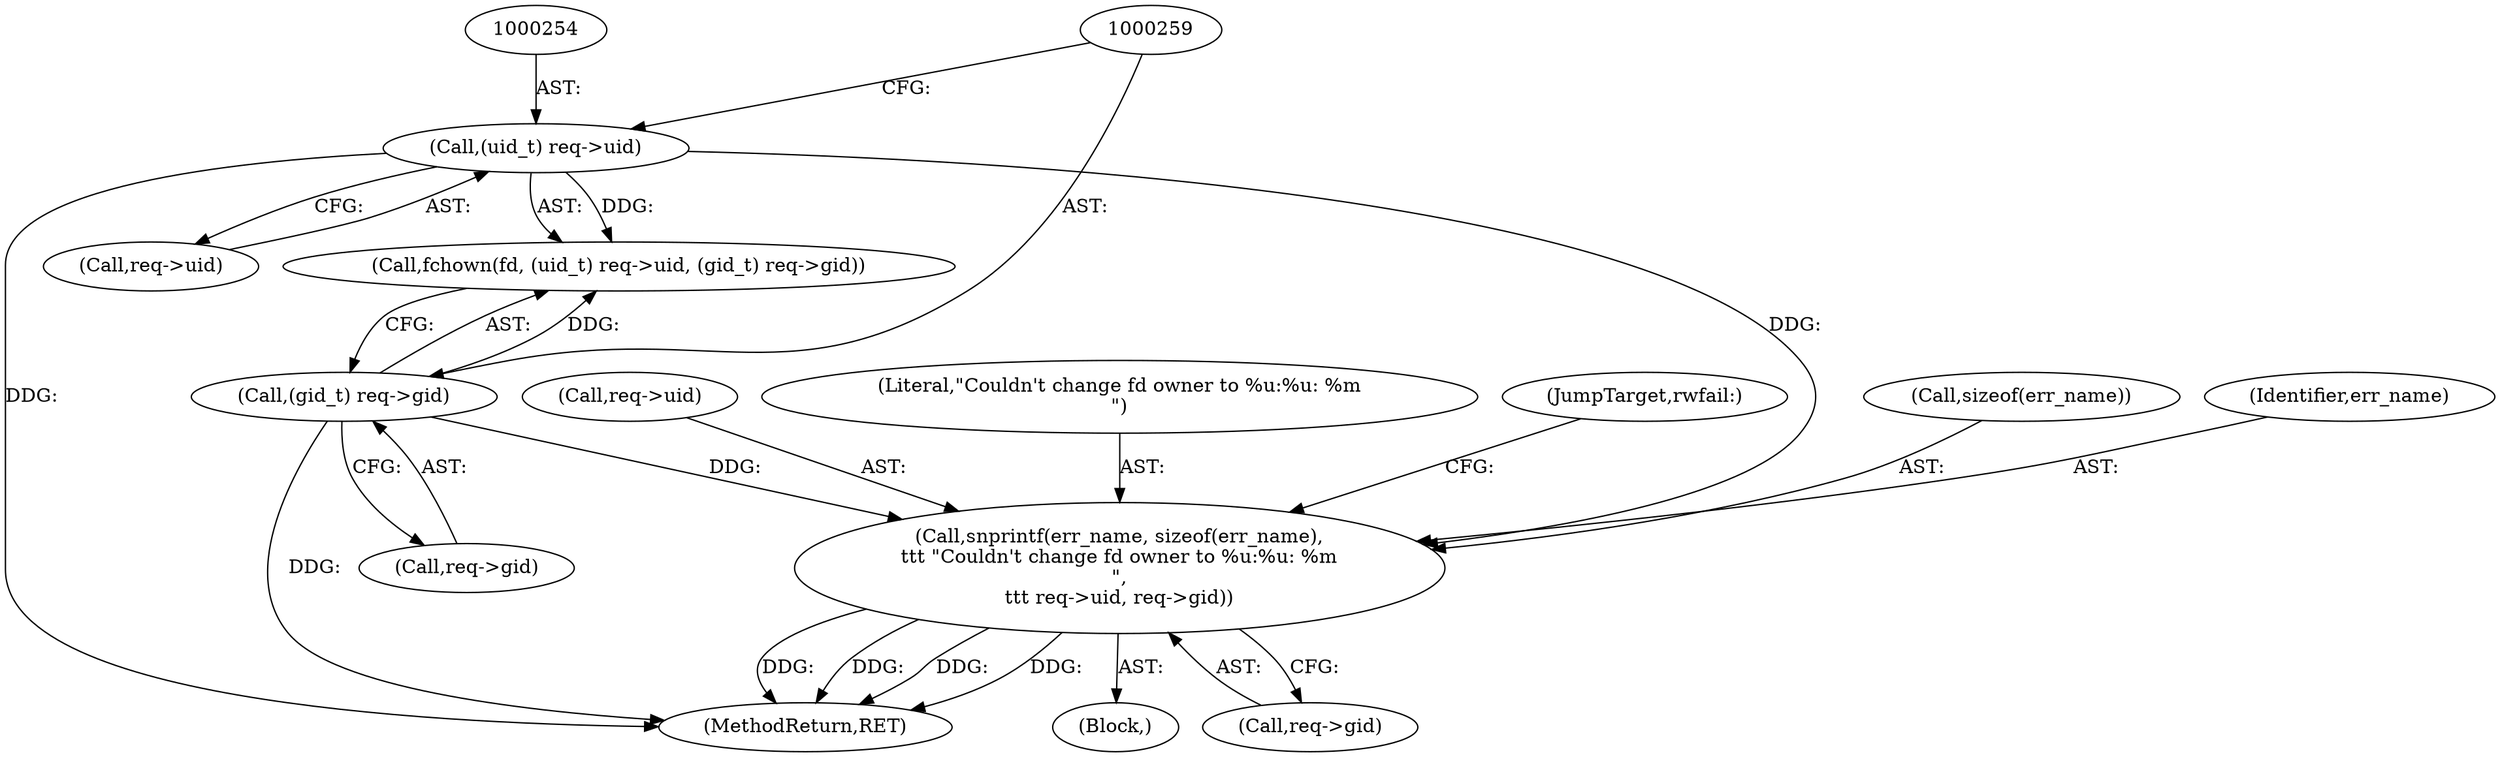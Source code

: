 digraph "0_slurm_92362a92fffe60187df61f99ab11c249d44120ee@API" {
"1000266" [label="(Call,snprintf(err_name, sizeof(err_name),\n\t\t\t \"Couldn't change fd owner to %u:%u: %m\n\",\n\t\t\t req->uid, req->gid))"];
"1000253" [label="(Call,(uid_t) req->uid)"];
"1000258" [label="(Call,(gid_t) req->gid)"];
"1000268" [label="(Call,sizeof(err_name))"];
"1000255" [label="(Call,req->uid)"];
"1000267" [label="(Identifier,err_name)"];
"1000253" [label="(Call,(uid_t) req->uid)"];
"1000260" [label="(Call,req->gid)"];
"1000271" [label="(Call,req->uid)"];
"1000266" [label="(Call,snprintf(err_name, sizeof(err_name),\n\t\t\t \"Couldn't change fd owner to %u:%u: %m\n\",\n\t\t\t req->uid, req->gid))"];
"1000274" [label="(Call,req->gid)"];
"1000280" [label="(MethodReturn,RET)"];
"1000270" [label="(Literal,\"Couldn't change fd owner to %u:%u: %m\n\")"];
"1000277" [label="(JumpTarget,rwfail:)"];
"1000258" [label="(Call,(gid_t) req->gid)"];
"1000251" [label="(Call,fchown(fd, (uid_t) req->uid, (gid_t) req->gid))"];
"1000265" [label="(Block,)"];
"1000266" -> "1000265"  [label="AST: "];
"1000266" -> "1000274"  [label="CFG: "];
"1000267" -> "1000266"  [label="AST: "];
"1000268" -> "1000266"  [label="AST: "];
"1000270" -> "1000266"  [label="AST: "];
"1000271" -> "1000266"  [label="AST: "];
"1000274" -> "1000266"  [label="AST: "];
"1000277" -> "1000266"  [label="CFG: "];
"1000266" -> "1000280"  [label="DDG: "];
"1000266" -> "1000280"  [label="DDG: "];
"1000266" -> "1000280"  [label="DDG: "];
"1000266" -> "1000280"  [label="DDG: "];
"1000253" -> "1000266"  [label="DDG: "];
"1000258" -> "1000266"  [label="DDG: "];
"1000253" -> "1000251"  [label="AST: "];
"1000253" -> "1000255"  [label="CFG: "];
"1000254" -> "1000253"  [label="AST: "];
"1000255" -> "1000253"  [label="AST: "];
"1000259" -> "1000253"  [label="CFG: "];
"1000253" -> "1000280"  [label="DDG: "];
"1000253" -> "1000251"  [label="DDG: "];
"1000258" -> "1000251"  [label="AST: "];
"1000258" -> "1000260"  [label="CFG: "];
"1000259" -> "1000258"  [label="AST: "];
"1000260" -> "1000258"  [label="AST: "];
"1000251" -> "1000258"  [label="CFG: "];
"1000258" -> "1000280"  [label="DDG: "];
"1000258" -> "1000251"  [label="DDG: "];
}
